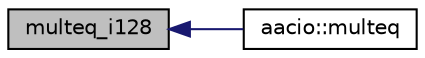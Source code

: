 digraph "multeq_i128"
{
  edge [fontname="Helvetica",fontsize="10",labelfontname="Helvetica",labelfontsize="10"];
  node [fontname="Helvetica",fontsize="10",shape=record];
  rankdir="LR";
  Node27 [label="multeq_i128",height=0.2,width=0.4,color="black", fillcolor="grey75", style="filled", fontcolor="black"];
  Node27 -> Node28 [dir="back",color="midnightblue",fontsize="10",style="solid"];
  Node28 [label="aacio::multeq",height=0.2,width=0.4,color="black", fillcolor="white", style="filled",URL="$group__mathcppapi.html#gac2619557a323e4fdb5f2b69a345573e2",tooltip="wraps multeq_i128 from Math C API "];
}
